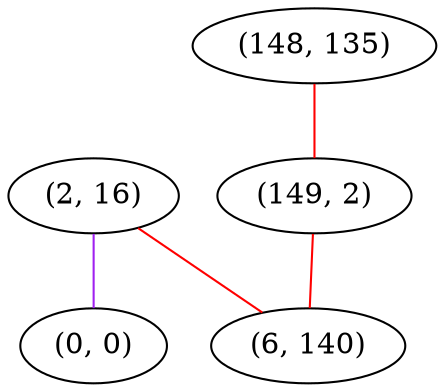graph "" {
"(2, 16)";
"(148, 135)";
"(0, 0)";
"(149, 2)";
"(6, 140)";
"(2, 16)" -- "(6, 140)"  [color=red, key=0, weight=1];
"(2, 16)" -- "(0, 0)"  [color=purple, key=0, weight=4];
"(148, 135)" -- "(149, 2)"  [color=red, key=0, weight=1];
"(149, 2)" -- "(6, 140)"  [color=red, key=0, weight=1];
}

